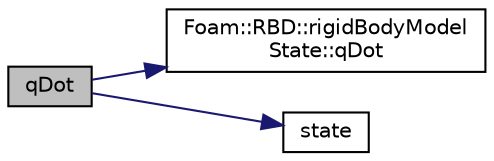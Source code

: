 digraph "qDot"
{
  bgcolor="transparent";
  edge [fontname="Helvetica",fontsize="10",labelfontname="Helvetica",labelfontsize="10"];
  node [fontname="Helvetica",fontsize="10",shape=record];
  rankdir="LR";
  Node1 [label="qDot",height=0.2,width=0.4,color="black", fillcolor="grey75", style="filled", fontcolor="black"];
  Node1 -> Node2 [color="midnightblue",fontsize="10",style="solid",fontname="Helvetica"];
  Node2 [label="Foam::RBD::rigidBodyModel\lState::qDot",height=0.2,width=0.4,color="black",URL="$a02256.html#a0afa0c88be32431656c9c06a42d9b4bd",tooltip="Return access to the joint quaternion. "];
  Node1 -> Node3 [color="midnightblue",fontsize="10",style="solid",fontname="Helvetica"];
  Node3 [label="state",height=0.2,width=0.4,color="black",URL="$a02258.html#a5e592da6fbccd93854acb9a96864ae52",tooltip="Return the motion state. "];
}
